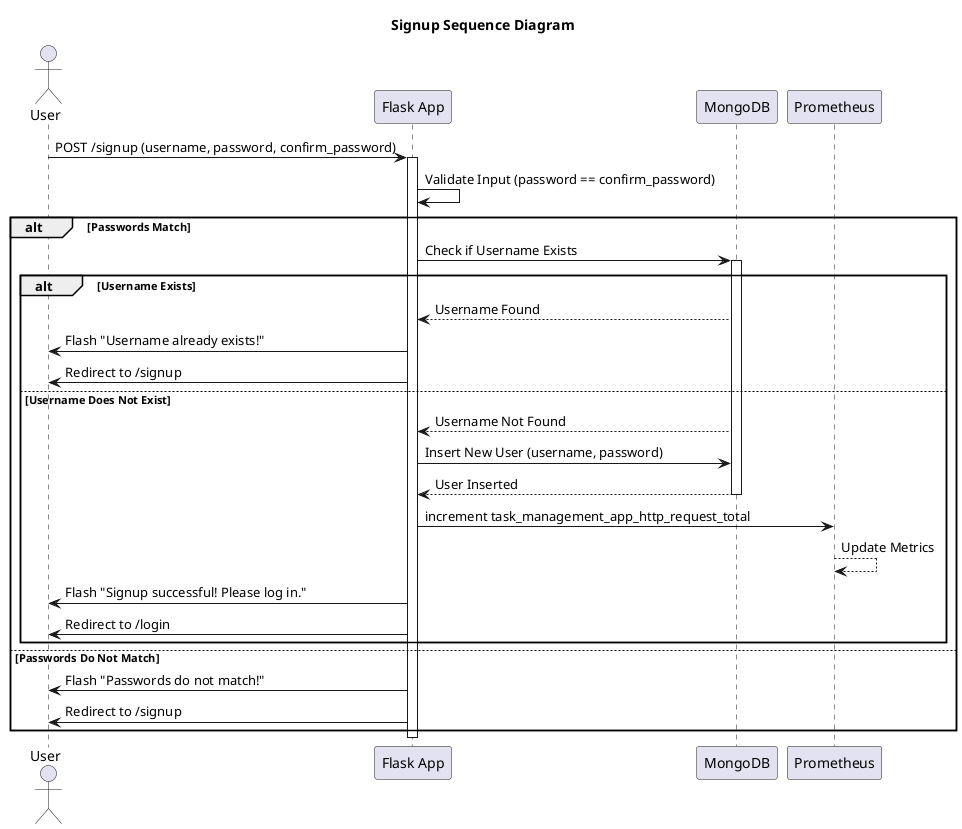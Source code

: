 @startuml
title Signup Sequence Diagram

actor User
participant "Flask App" as Flask
participant "MongoDB" as Database
participant "Prometheus" as Monitor

User -> Flask: POST /signup (username, password, confirm_password)
activate Flask

Flask -> Flask: Validate Input (password == confirm_password)
alt Passwords Match
    Flask -> Database: Check if Username Exists
    activate Database
    alt Username Exists
        Database --> Flask: Username Found
        Flask -> User: Flash "Username already exists!"
        Flask -> User: Redirect to /signup
    else Username Does Not Exist
        Database --> Flask: Username Not Found
        Flask -> Database: Insert New User (username, password)
        Database --> Flask: User Inserted
        deactivate Database

        Flask -> Monitor: increment task_management_app_http_request_total
        Monitor --> Monitor: Update Metrics
        Flask -> User: Flash "Signup successful! Please log in."
        Flask -> User: Redirect to /login
    end
else Passwords Do Not Match
    Flask -> User: Flash "Passwords do not match!"
    Flask -> User: Redirect to /signup
end
deactivate Flask

@enduml